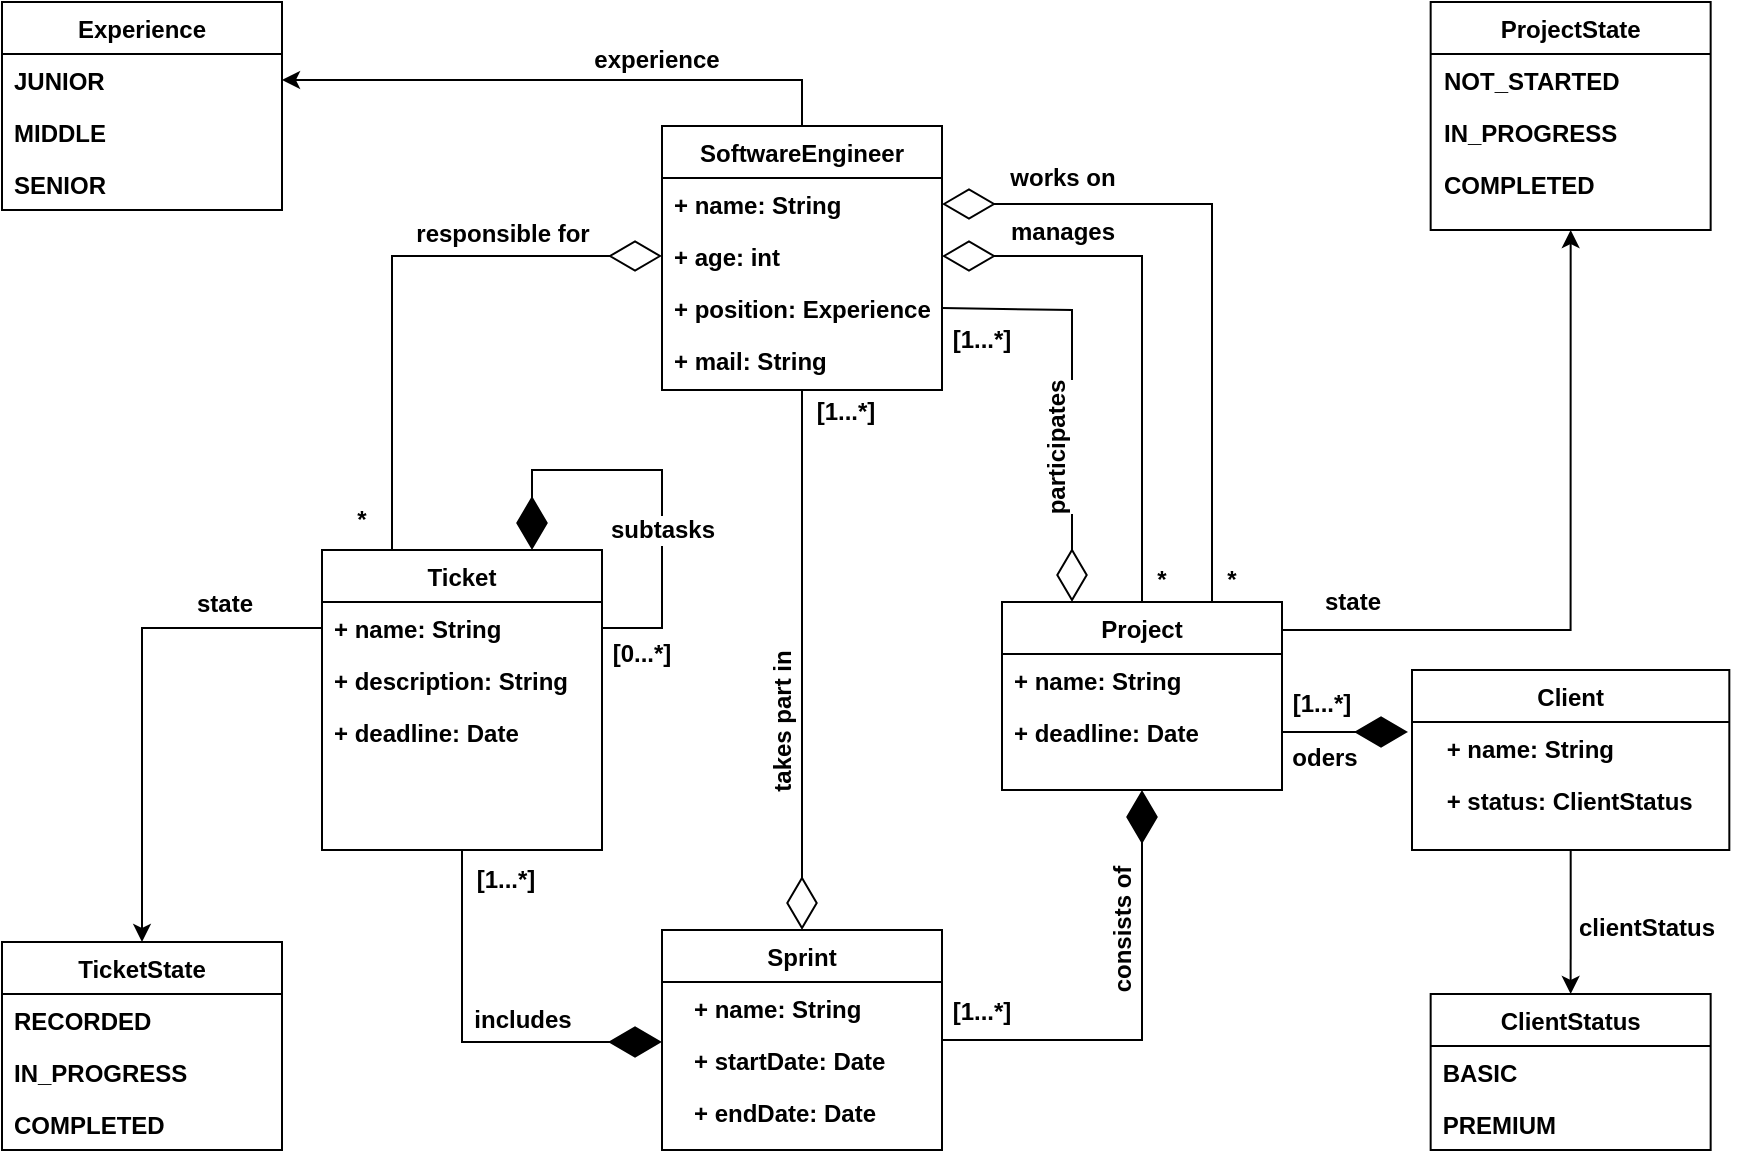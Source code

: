 <mxfile version="20.7.4" type="device"><diagram id="ZMgjUKZN02m_9C2LWV0k" name="Page-1"><mxGraphModel dx="2284" dy="777" grid="1" gridSize="10" guides="1" tooltips="1" connect="1" arrows="1" fold="1" page="1" pageScale="1" pageWidth="850" pageHeight="1100" math="0" shadow="0"><root><mxCell id="0"/><mxCell id="1" parent="0"/><mxCell id="qzNrQBc4EFjXGf2cFist-5" value="Ticket" style="swimlane;fontStyle=1;childLayout=stackLayout;horizontal=1;startSize=26;fillColor=none;horizontalStack=0;resizeParent=1;resizeParentMax=0;resizeLast=0;collapsible=1;marginBottom=0;container=0;" parent="1" vertex="1"><mxGeometry x="140" y="280" width="140" height="150" as="geometry"/></mxCell><mxCell id="qzNrQBc4EFjXGf2cFist-1" value="SoftwareEngineer" style="swimlane;fontStyle=1;childLayout=stackLayout;horizontal=1;startSize=26;fillColor=none;horizontalStack=0;resizeParent=1;resizeParentMax=0;resizeLast=0;collapsible=1;marginBottom=0;container=0;" parent="1" vertex="1"><mxGeometry x="310" y="68" width="140" height="132" as="geometry"/></mxCell><mxCell id="qzNrQBc4EFjXGf2cFist-9" value="Project" style="swimlane;fontStyle=1;childLayout=stackLayout;horizontal=1;startSize=26;fillColor=none;horizontalStack=0;resizeParent=1;resizeParentMax=0;resizeLast=0;collapsible=1;marginBottom=0;container=0;" parent="1" vertex="1"><mxGeometry x="480" y="306" width="140" height="94" as="geometry"/></mxCell><mxCell id="qzNrQBc4EFjXGf2cFist-24" value="" style="endArrow=diamondThin;endFill=1;endSize=24;html=1;rounded=0;exitX=1;exitY=0.5;exitDx=0;exitDy=0;fontStyle=1;entryX=0.5;entryY=1;entryDx=0;entryDy=0;" parent="1" source="bBgbudXwxNmb01mpCVD0-23" target="qzNrQBc4EFjXGf2cFist-9" edge="1"><mxGeometry width="160" relative="1" as="geometry"><mxPoint x="290" y="390" as="sourcePoint"/><mxPoint x="550" y="410" as="targetPoint"/><Array as="points"><mxPoint x="550" y="525"/></Array></mxGeometry></mxCell><mxCell id="qzNrQBc4EFjXGf2cFist-40" value="&lt;b&gt;consists of&lt;/b&gt;" style="edgeLabel;html=1;align=center;verticalAlign=middle;resizable=0;points=[];fontSize=12;rotation=-90;" parent="qzNrQBc4EFjXGf2cFist-24" vertex="1" connectable="0"><mxGeometry x="-0.11" relative="1" as="geometry"><mxPoint x="-10" y="-55" as="offset"/></mxGeometry></mxCell><mxCell id="qzNrQBc4EFjXGf2cFist-26" value="" style="endArrow=diamondThin;endFill=0;endSize=24;html=1;rounded=0;entryX=0;entryY=0.5;entryDx=0;entryDy=0;exitX=0.25;exitY=0;exitDx=0;exitDy=0;" parent="1" source="qzNrQBc4EFjXGf2cFist-5" target="qzNrQBc4EFjXGf2cFist-3" edge="1"><mxGeometry width="160" relative="1" as="geometry"><mxPoint x="340" y="430" as="sourcePoint"/><mxPoint x="500" y="430" as="targetPoint"/><Array as="points"><mxPoint x="175" y="133"/></Array></mxGeometry></mxCell><mxCell id="qzNrQBc4EFjXGf2cFist-42" value="&lt;font style=&quot;font-size: 12px;&quot;&gt;&lt;b&gt;responsible for&lt;/b&gt;&lt;/font&gt;" style="edgeLabel;html=1;align=center;verticalAlign=middle;resizable=0;points=[];fontSize=18;" parent="qzNrQBc4EFjXGf2cFist-26" vertex="1" connectable="0"><mxGeometry x="-0.342" y="-2" relative="1" as="geometry"><mxPoint x="53" y="-67" as="offset"/></mxGeometry></mxCell><mxCell id="qzNrQBc4EFjXGf2cFist-28" value="[1...*]" style="text;html=1;strokeColor=none;fillColor=none;align=center;verticalAlign=middle;whiteSpace=wrap;rounded=0;fontSize=12;fontStyle=1" parent="1" vertex="1"><mxGeometry x="202" y="430" width="60" height="30" as="geometry"/></mxCell><mxCell id="qzNrQBc4EFjXGf2cFist-29" value="&lt;b&gt;[0...*]&lt;/b&gt;" style="text;html=1;strokeColor=none;fillColor=none;align=center;verticalAlign=middle;whiteSpace=wrap;rounded=0;fontSize=12;" parent="1" vertex="1"><mxGeometry x="270" y="317" width="60" height="30" as="geometry"/></mxCell><mxCell id="qzNrQBc4EFjXGf2cFist-30" value="&lt;b&gt;*&lt;/b&gt;" style="text;html=1;strokeColor=none;fillColor=none;align=center;verticalAlign=middle;whiteSpace=wrap;rounded=0;fontSize=12;" parent="1" vertex="1"><mxGeometry x="130" y="250" width="60" height="30" as="geometry"/></mxCell><mxCell id="qzNrQBc4EFjXGf2cFist-34" value="" style="endArrow=diamondThin;endFill=0;endSize=24;html=1;rounded=0;fontSize=12;entryX=1;entryY=0.5;entryDx=0;entryDy=0;exitX=0.5;exitY=0;exitDx=0;exitDy=0;strokeColor=#000000;strokeWidth=1;" parent="1" source="qzNrQBc4EFjXGf2cFist-9" target="qzNrQBc4EFjXGf2cFist-3" edge="1"><mxGeometry width="160" relative="1" as="geometry"><mxPoint x="340" y="430" as="sourcePoint"/><mxPoint x="500" y="430" as="targetPoint"/><Array as="points"><mxPoint x="550" y="133"/></Array></mxGeometry></mxCell><mxCell id="qzNrQBc4EFjXGf2cFist-36" value="&lt;b&gt;&lt;font&gt;manages&lt;/font&gt;&lt;/b&gt;" style="edgeLabel;html=1;align=center;verticalAlign=middle;resizable=0;points=[];fontSize=12;fontColor=#000000;" parent="qzNrQBc4EFjXGf2cFist-34" vertex="1" connectable="0"><mxGeometry x="-0.556" y="3" relative="1" as="geometry"><mxPoint x="-37" y="-125" as="offset"/></mxGeometry></mxCell><mxCell id="qzNrQBc4EFjXGf2cFist-35" value="&lt;font style=&quot;font-size: 12px;&quot;&gt;*&lt;/font&gt;" style="text;html=1;strokeColor=none;fillColor=none;align=center;verticalAlign=middle;whiteSpace=wrap;rounded=0;fontSize=12;fontStyle=1;fontColor=#000000;" parent="1" vertex="1"><mxGeometry x="530" y="280" width="60" height="30" as="geometry"/></mxCell><mxCell id="qzNrQBc4EFjXGf2cFist-37" value="" style="endArrow=diamondThin;endFill=0;endSize=24;html=1;rounded=0;fontSize=12;entryX=0.25;entryY=0;entryDx=0;entryDy=0;exitX=1;exitY=0.5;exitDx=0;exitDy=0;" parent="1" source="qzNrQBc4EFjXGf2cFist-4" target="qzNrQBc4EFjXGf2cFist-9" edge="1"><mxGeometry width="160" relative="1" as="geometry"><mxPoint x="340" y="430" as="sourcePoint"/><mxPoint x="500" y="430" as="targetPoint"/><Array as="points"><mxPoint x="515" y="160"/></Array></mxGeometry></mxCell><mxCell id="qzNrQBc4EFjXGf2cFist-39" value="&lt;b&gt;participates&lt;/b&gt;" style="edgeLabel;html=1;align=center;verticalAlign=middle;resizable=0;points=[];fontSize=12;rotation=-90;" parent="qzNrQBc4EFjXGf2cFist-37" vertex="1" connectable="0"><mxGeometry x="0.224" relative="1" as="geometry"><mxPoint x="-8" y="5" as="offset"/></mxGeometry></mxCell><mxCell id="qzNrQBc4EFjXGf2cFist-38" value="&lt;b&gt;[1...*]&lt;/b&gt;" style="text;html=1;strokeColor=none;fillColor=none;align=center;verticalAlign=middle;whiteSpace=wrap;rounded=0;fontSize=12;" parent="1" vertex="1"><mxGeometry x="440" y="160" width="60" height="30" as="geometry"/></mxCell><mxCell id="qzNrQBc4EFjXGf2cFist-41" value="&lt;font style=&quot;font-size: 12px;&quot;&gt;[1...*]&lt;/font&gt;" style="text;html=1;strokeColor=none;fillColor=none;align=center;verticalAlign=middle;whiteSpace=wrap;rounded=0;fontSize=18;fontStyle=1" parent="1" vertex="1"><mxGeometry x="440" y="494" width="60" height="30" as="geometry"/></mxCell><mxCell id="zBadh2CSAZ9pjznxS3TC-9" value="ProjectState" style="swimlane;fontStyle=1;childLayout=stackLayout;horizontal=1;startSize=26;fillColor=none;horizontalStack=0;resizeParent=1;resizeParentMax=0;resizeLast=0;collapsible=1;marginBottom=0;container=0;" parent="1" vertex="1"><mxGeometry x="694.33" y="6" width="140" height="114" as="geometry"/></mxCell><mxCell id="zBadh2CSAZ9pjznxS3TC-15" style="edgeStyle=orthogonalEdgeStyle;rounded=0;orthogonalLoop=1;jettySize=auto;html=1;exitX=1;exitY=0.5;exitDx=0;exitDy=0;fontSize=14;fontColor=#FF0000;entryX=0.5;entryY=1;entryDx=0;entryDy=0;" parent="1" source="qzNrQBc4EFjXGf2cFist-10" target="zBadh2CSAZ9pjznxS3TC-9" edge="1"><mxGeometry relative="1" as="geometry"><mxPoint x="770" y="160" as="targetPoint"/><Array as="points"><mxPoint x="620" y="320"/><mxPoint x="764" y="320"/></Array></mxGeometry></mxCell><mxCell id="zBadh2CSAZ9pjznxS3TC-16" value="&lt;font color=&quot;#000000&quot; style=&quot;font-size: 12px;&quot;&gt;&lt;b&gt;state&lt;/b&gt;&lt;/font&gt;" style="text;html=1;align=center;verticalAlign=middle;resizable=0;points=[];autosize=1;strokeColor=none;fillColor=none;fontSize=12;fontColor=#FF0000;" parent="1" vertex="1"><mxGeometry x="630" y="291" width="50" height="30" as="geometry"/></mxCell><mxCell id="ITCr3ZUDcbXwQUQ0dTvP-1" value="Experience" style="swimlane;fontStyle=1;childLayout=stackLayout;horizontal=1;startSize=26;fillColor=none;horizontalStack=0;resizeParent=1;resizeParentMax=0;resizeLast=0;collapsible=1;marginBottom=0;" parent="1" vertex="1"><mxGeometry x="-20" y="6" width="140" height="104" as="geometry"/></mxCell><mxCell id="ITCr3ZUDcbXwQUQ0dTvP-2" value="JUNIOR" style="text;strokeColor=none;fillColor=none;align=left;verticalAlign=top;spacingLeft=4;spacingRight=4;overflow=hidden;rotatable=0;points=[[0,0.5],[1,0.5]];portConstraint=eastwest;fontStyle=1" parent="ITCr3ZUDcbXwQUQ0dTvP-1" vertex="1"><mxGeometry y="26" width="140" height="26" as="geometry"/></mxCell><mxCell id="ITCr3ZUDcbXwQUQ0dTvP-3" value="MIDDLE" style="text;strokeColor=none;fillColor=none;align=left;verticalAlign=top;spacingLeft=4;spacingRight=4;overflow=hidden;rotatable=0;points=[[0,0.5],[1,0.5]];portConstraint=eastwest;fontStyle=1" parent="ITCr3ZUDcbXwQUQ0dTvP-1" vertex="1"><mxGeometry y="52" width="140" height="26" as="geometry"/></mxCell><mxCell id="ITCr3ZUDcbXwQUQ0dTvP-4" value="SENIOR" style="text;strokeColor=none;fillColor=none;align=left;verticalAlign=top;spacingLeft=4;spacingRight=4;overflow=hidden;rotatable=0;points=[[0,0.5],[1,0.5]];portConstraint=eastwest;fontStyle=1" parent="ITCr3ZUDcbXwQUQ0dTvP-1" vertex="1"><mxGeometry y="78" width="140" height="26" as="geometry"/></mxCell><mxCell id="bBgbudXwxNmb01mpCVD0-7" value="TicketState" style="swimlane;fontStyle=1;childLayout=stackLayout;horizontal=1;startSize=26;fillColor=none;horizontalStack=0;resizeParent=1;resizeParentMax=0;resizeLast=0;collapsible=1;marginBottom=0;" parent="1" vertex="1"><mxGeometry x="-20" y="476" width="140" height="104" as="geometry"/></mxCell><mxCell id="bBgbudXwxNmb01mpCVD0-8" value="RECORDED" style="text;strokeColor=none;fillColor=none;align=left;verticalAlign=top;spacingLeft=4;spacingRight=4;overflow=hidden;rotatable=0;points=[[0,0.5],[1,0.5]];portConstraint=eastwest;fontStyle=1" parent="bBgbudXwxNmb01mpCVD0-7" vertex="1"><mxGeometry y="26" width="140" height="26" as="geometry"/></mxCell><mxCell id="bBgbudXwxNmb01mpCVD0-9" value="IN_PROGRESS" style="text;strokeColor=none;fillColor=none;align=left;verticalAlign=top;spacingLeft=4;spacingRight=4;overflow=hidden;rotatable=0;points=[[0,0.5],[1,0.5]];portConstraint=eastwest;fontStyle=1" parent="bBgbudXwxNmb01mpCVD0-7" vertex="1"><mxGeometry y="52" width="140" height="26" as="geometry"/></mxCell><mxCell id="bBgbudXwxNmb01mpCVD0-10" value="COMPLETED" style="text;strokeColor=none;fillColor=none;align=left;verticalAlign=top;spacingLeft=4;spacingRight=4;overflow=hidden;rotatable=0;points=[[0,0.5],[1,0.5]];portConstraint=eastwest;fontStyle=1" parent="bBgbudXwxNmb01mpCVD0-7" vertex="1"><mxGeometry y="78" width="140" height="26" as="geometry"/></mxCell><mxCell id="bBgbudXwxNmb01mpCVD0-12" value="" style="group" parent="1" vertex="1" connectable="0"><mxGeometry x="262" y="20" width="90" height="30" as="geometry"/></mxCell><mxCell id="ITCr3ZUDcbXwQUQ0dTvP-6" style="edgeStyle=orthogonalEdgeStyle;rounded=0;orthogonalLoop=1;jettySize=auto;html=1;exitX=0.5;exitY=0;exitDx=0;exitDy=0;entryX=1;entryY=0.5;entryDx=0;entryDy=0;strokeColor=#000000;strokeWidth=1;fontColor=#FF0000;" parent="bBgbudXwxNmb01mpCVD0-12" source="qzNrQBc4EFjXGf2cFist-1" target="ITCr3ZUDcbXwQUQ0dTvP-2" edge="1"><mxGeometry relative="1" as="geometry"/></mxCell><mxCell id="ITCr3ZUDcbXwQUQ0dTvP-8" value="&lt;font color=&quot;#000000&quot;&gt;&lt;b&gt;experience&lt;/b&gt;&lt;/font&gt;" style="text;html=1;align=center;verticalAlign=middle;resizable=0;points=[];autosize=1;strokeColor=none;fillColor=none;fontSize=12;fontColor=#FF0000;" parent="bBgbudXwxNmb01mpCVD0-12" vertex="1"><mxGeometry width="90" height="30" as="geometry"/></mxCell><mxCell id="bBgbudXwxNmb01mpCVD0-17" style="edgeStyle=orthogonalEdgeStyle;rounded=0;orthogonalLoop=1;jettySize=auto;html=1;exitX=0;exitY=0.5;exitDx=0;exitDy=0;entryX=0.5;entryY=0;entryDx=0;entryDy=0;strokeColor=#000000;strokeWidth=1;fontColor=#FF0000;" parent="1" source="qzNrQBc4EFjXGf2cFist-6" target="bBgbudXwxNmb01mpCVD0-7" edge="1"><mxGeometry relative="1" as="geometry"><mxPoint x="380" y="535" as="sourcePoint"/><mxPoint x="150" y="470" as="targetPoint"/></mxGeometry></mxCell><mxCell id="bBgbudXwxNmb01mpCVD0-19" value="&lt;b&gt;&lt;font&gt;state&lt;/font&gt;&lt;/b&gt;" style="edgeLabel;html=1;align=center;verticalAlign=middle;resizable=0;points=[];fontSize=12;fontColor=#000000;" parent="1" vertex="1" connectable="0"><mxGeometry x="90" y="306" as="geometry"><mxPoint x="1" y="1" as="offset"/></mxGeometry></mxCell><mxCell id="qzNrQBc4EFjXGf2cFist-6" value="+ name: String" style="text;strokeColor=none;fillColor=none;align=left;verticalAlign=top;spacingLeft=4;spacingRight=4;overflow=hidden;rotatable=0;points=[[0,0.5],[1,0.5]];portConstraint=eastwest;fontStyle=1;container=0;" parent="1" vertex="1"><mxGeometry x="140" y="306" width="140" height="26" as="geometry"/></mxCell><mxCell id="qzNrQBc4EFjXGf2cFist-7" value="+ description: String" style="text;strokeColor=none;fillColor=none;align=left;verticalAlign=top;spacingLeft=4;spacingRight=4;overflow=hidden;rotatable=0;points=[[0,0.5],[1,0.5]];portConstraint=eastwest;fontStyle=1;container=0;" parent="1" vertex="1"><mxGeometry x="140" y="332" width="140" height="26" as="geometry"/></mxCell><mxCell id="qzNrQBc4EFjXGf2cFist-25" value="" style="endArrow=diamondThin;endFill=1;endSize=24;html=1;rounded=0;entryX=0.75;entryY=0;entryDx=0;entryDy=0;exitX=1;exitY=0.5;exitDx=0;exitDy=0;edgeStyle=orthogonalEdgeStyle;" parent="1" source="qzNrQBc4EFjXGf2cFist-6" target="qzNrQBc4EFjXGf2cFist-5" edge="1"><mxGeometry width="160" relative="1" as="geometry"><mxPoint x="70" y="250" as="sourcePoint"/><mxPoint x="230" y="250" as="targetPoint"/><Array as="points"><mxPoint x="310" y="319"/><mxPoint x="310" y="240"/><mxPoint x="245" y="240"/></Array></mxGeometry></mxCell><mxCell id="qzNrQBc4EFjXGf2cFist-27" value="&lt;font style=&quot;font-size: 12px;&quot;&gt;subtasks&lt;/font&gt;" style="edgeLabel;html=1;align=center;verticalAlign=middle;resizable=0;points=[];fontStyle=1" parent="qzNrQBc4EFjXGf2cFist-25" vertex="1" connectable="0"><mxGeometry x="0.159" y="-2" relative="1" as="geometry"><mxPoint x="15" y="32" as="offset"/></mxGeometry></mxCell><mxCell id="bBgbudXwxNmb01mpCVD0-20" value="+ deadline: Date" style="text;strokeColor=none;fillColor=none;align=left;verticalAlign=top;spacingLeft=4;spacingRight=4;overflow=hidden;rotatable=0;points=[[0,0.5],[1,0.5]];portConstraint=eastwest;fontStyle=1;container=0;" parent="1" vertex="1"><mxGeometry x="140" y="358" width="140" height="26" as="geometry"/></mxCell><mxCell id="qzNrQBc4EFjXGf2cFist-2" value="+ name: String" style="text;strokeColor=none;fillColor=none;align=left;verticalAlign=top;spacingLeft=4;spacingRight=4;overflow=hidden;rotatable=0;points=[[0,0.5],[1,0.5]];portConstraint=eastwest;fontStyle=1;container=0;" parent="1" vertex="1"><mxGeometry x="310" y="94" width="140" height="26" as="geometry"/></mxCell><mxCell id="qzNrQBc4EFjXGf2cFist-3" value="+ age: int" style="text;strokeColor=none;fillColor=none;align=left;verticalAlign=top;spacingLeft=4;spacingRight=4;overflow=hidden;rotatable=0;points=[[0,0.5],[1,0.5]];portConstraint=eastwest;fontStyle=1;container=0;" parent="1" vertex="1"><mxGeometry x="310" y="120" width="140" height="26" as="geometry"/></mxCell><mxCell id="qzNrQBc4EFjXGf2cFist-4" value="+ position: Experience" style="text;strokeColor=none;fillColor=none;align=left;verticalAlign=top;spacingLeft=4;spacingRight=4;overflow=hidden;rotatable=0;points=[[0,0.5],[1,0.5]];portConstraint=eastwest;fontStyle=1;container=0;" parent="1" vertex="1"><mxGeometry x="310" y="146" width="140" height="26" as="geometry"/></mxCell><mxCell id="bBgbudXwxNmb01mpCVD0-21" value="+ mail: String" style="text;strokeColor=none;fillColor=none;align=left;verticalAlign=top;spacingLeft=4;spacingRight=4;overflow=hidden;rotatable=0;points=[[0,0.5],[1,0.5]];portConstraint=eastwest;fontStyle=1;container=0;" parent="1" vertex="1"><mxGeometry x="310" y="172" width="140" height="26" as="geometry"/></mxCell><mxCell id="qzNrQBc4EFjXGf2cFist-10" value="+ name: String" style="text;strokeColor=none;fillColor=none;align=left;verticalAlign=top;spacingLeft=4;spacingRight=4;overflow=hidden;rotatable=0;points=[[0,0.5],[1,0.5]];portConstraint=eastwest;fontStyle=1;container=0;" parent="1" vertex="1"><mxGeometry x="480" y="332" width="140" height="26" as="geometry"/></mxCell><mxCell id="qzNrQBc4EFjXGf2cFist-12" value="+ deadline: Date" style="text;strokeColor=none;fillColor=none;align=left;verticalAlign=top;spacingLeft=4;spacingRight=4;overflow=hidden;rotatable=0;points=[[0,0.5],[1,0.5]];portConstraint=eastwest;fontStyle=1;container=0;" parent="1" vertex="1"><mxGeometry x="480" y="358" width="140" height="26" as="geometry"/></mxCell><mxCell id="bBgbudXwxNmb01mpCVD0-32" value="" style="endArrow=diamondThin;endFill=1;endSize=24;html=1;rounded=0;exitX=0.5;exitY=1;exitDx=0;exitDy=0;fontStyle=1;" parent="1" source="qzNrQBc4EFjXGf2cFist-5" edge="1"><mxGeometry width="160" relative="1" as="geometry"><mxPoint x="116" y="613" as="sourcePoint"/><mxPoint x="310" y="526" as="targetPoint"/><Array as="points"><mxPoint x="210" y="526"/></Array></mxGeometry></mxCell><mxCell id="bBgbudXwxNmb01mpCVD0-33" value="&lt;b&gt;includes&lt;/b&gt;" style="edgeLabel;html=1;align=center;verticalAlign=middle;resizable=0;points=[];fontSize=12;" parent="bBgbudXwxNmb01mpCVD0-32" vertex="1" connectable="0"><mxGeometry x="-0.11" relative="1" as="geometry"><mxPoint x="30" y="-2" as="offset"/></mxGeometry></mxCell><mxCell id="bBgbudXwxNmb01mpCVD0-34" value="" style="endArrow=diamondThin;endFill=0;endSize=24;html=1;rounded=0;fontSize=12;entryX=0.5;entryY=0;entryDx=0;entryDy=0;exitX=0.5;exitY=1;exitDx=0;exitDy=0;" parent="1" source="qzNrQBc4EFjXGf2cFist-1" target="bBgbudXwxNmb01mpCVD0-23" edge="1"><mxGeometry width="160" relative="1" as="geometry"><mxPoint x="340" y="263" as="sourcePoint"/><mxPoint x="405" y="436" as="targetPoint"/><Array as="points"/></mxGeometry></mxCell><mxCell id="bBgbudXwxNmb01mpCVD0-35" value="&lt;b style=&quot;font-size: 12px;&quot;&gt;takes part in&lt;/b&gt;" style="edgeLabel;html=1;align=center;verticalAlign=middle;resizable=0;points=[];fontSize=12;rotation=-90;" parent="bBgbudXwxNmb01mpCVD0-34" vertex="1" connectable="0"><mxGeometry x="0.224" relative="1" as="geometry"><mxPoint x="-10" y="1" as="offset"/></mxGeometry></mxCell><mxCell id="bBgbudXwxNmb01mpCVD0-36" value="&lt;font style=&quot;font-size: 12px;&quot;&gt;[1...*]&lt;/font&gt;" style="text;html=1;strokeColor=none;fillColor=none;align=center;verticalAlign=middle;whiteSpace=wrap;rounded=0;fontSize=18;fontStyle=1" parent="1" vertex="1"><mxGeometry x="372" y="194" width="60" height="30" as="geometry"/></mxCell><mxCell id="bBgbudXwxNmb01mpCVD0-39" value="" style="group" parent="1" vertex="1" connectable="0"><mxGeometry x="310" y="470" width="150" height="110" as="geometry"/></mxCell><mxCell id="bBgbudXwxNmb01mpCVD0-23" value="Sprint" style="swimlane;fontStyle=1;childLayout=stackLayout;horizontal=1;startSize=26;fillColor=none;horizontalStack=0;resizeParent=1;resizeParentMax=0;resizeLast=0;collapsible=1;marginBottom=0;container=0;" parent="bBgbudXwxNmb01mpCVD0-39" vertex="1"><mxGeometry width="140" height="110" as="geometry"/></mxCell><mxCell id="bBgbudXwxNmb01mpCVD0-24" value="+ name: String" style="text;strokeColor=none;fillColor=none;align=left;verticalAlign=top;spacingLeft=4;spacingRight=4;overflow=hidden;rotatable=0;points=[[0,0.5],[1,0.5]];portConstraint=eastwest;fontStyle=1;container=0;" parent="bBgbudXwxNmb01mpCVD0-39" vertex="1"><mxGeometry x="10" y="26" width="140" height="26" as="geometry"/></mxCell><mxCell id="bBgbudXwxNmb01mpCVD0-25" value="+ startDate: Date" style="text;strokeColor=none;fillColor=none;align=left;verticalAlign=top;spacingLeft=4;spacingRight=4;overflow=hidden;rotatable=0;points=[[0,0.5],[1,0.5]];portConstraint=eastwest;fontStyle=1;container=0;" parent="bBgbudXwxNmb01mpCVD0-39" vertex="1"><mxGeometry x="10" y="52" width="140" height="26" as="geometry"/></mxCell><mxCell id="bBgbudXwxNmb01mpCVD0-26" value="+ endDate: Date" style="text;strokeColor=none;fillColor=none;align=left;verticalAlign=top;spacingLeft=4;spacingRight=4;overflow=hidden;rotatable=0;points=[[0,0.5],[1,0.5]];portConstraint=eastwest;fontStyle=1;container=0;" parent="bBgbudXwxNmb01mpCVD0-39" vertex="1"><mxGeometry x="10" y="78" width="140" height="26" as="geometry"/></mxCell><mxCell id="bBgbudXwxNmb01mpCVD0-40" value="" style="group" parent="1" vertex="1" connectable="0"><mxGeometry x="685" y="340" width="170" height="110" as="geometry"/></mxCell><mxCell id="bBgbudXwxNmb01mpCVD0-41" value="Client" style="swimlane;fontStyle=1;childLayout=stackLayout;horizontal=1;startSize=26;fillColor=none;horizontalStack=0;resizeParent=1;resizeParentMax=0;resizeLast=0;collapsible=1;marginBottom=0;container=0;" parent="bBgbudXwxNmb01mpCVD0-40" vertex="1"><mxGeometry width="158.667" height="90" as="geometry"/></mxCell><mxCell id="bBgbudXwxNmb01mpCVD0-42" value="+ name: String" style="text;strokeColor=none;fillColor=none;align=left;verticalAlign=top;spacingLeft=4;spacingRight=4;overflow=hidden;rotatable=0;points=[[0,0.5],[1,0.5]];portConstraint=eastwest;fontStyle=1;container=0;" parent="bBgbudXwxNmb01mpCVD0-40" vertex="1"><mxGeometry x="11.333" y="26" width="158.667" height="26" as="geometry"/></mxCell><mxCell id="bBgbudXwxNmb01mpCVD0-43" value="+ status: ClientStatus" style="text;strokeColor=none;fillColor=none;align=left;verticalAlign=top;spacingLeft=4;spacingRight=4;overflow=hidden;rotatable=0;points=[[0,0.5],[1,0.5]];portConstraint=eastwest;fontStyle=1;container=0;" parent="bBgbudXwxNmb01mpCVD0-40" vertex="1"><mxGeometry x="11.333" y="52" width="158.667" height="26" as="geometry"/></mxCell><mxCell id="bBgbudXwxNmb01mpCVD0-49" value="&lt;font style=&quot;font-size: 12px;&quot;&gt;[1...*]&lt;/font&gt;" style="text;html=1;strokeColor=none;fillColor=none;align=center;verticalAlign=middle;whiteSpace=wrap;rounded=0;fontSize=18;fontStyle=1" parent="1" vertex="1"><mxGeometry x="610" y="340" width="60" height="30" as="geometry"/></mxCell><mxCell id="bBgbudXwxNmb01mpCVD0-50" value="ClientStatus" style="swimlane;fontStyle=1;childLayout=stackLayout;horizontal=1;startSize=26;fillColor=none;horizontalStack=0;resizeParent=1;resizeParentMax=0;resizeLast=0;collapsible=1;marginBottom=0;" parent="1" vertex="1"><mxGeometry x="694.33" y="502" width="140" height="78" as="geometry"/></mxCell><mxCell id="bBgbudXwxNmb01mpCVD0-51" value="BASIC" style="text;strokeColor=none;fillColor=none;align=left;verticalAlign=top;spacingLeft=4;spacingRight=4;overflow=hidden;rotatable=0;points=[[0,0.5],[1,0.5]];portConstraint=eastwest;fontStyle=1" parent="bBgbudXwxNmb01mpCVD0-50" vertex="1"><mxGeometry y="26" width="140" height="26" as="geometry"/></mxCell><mxCell id="bBgbudXwxNmb01mpCVD0-52" value="PREMIUM" style="text;strokeColor=none;fillColor=none;align=left;verticalAlign=top;spacingLeft=4;spacingRight=4;overflow=hidden;rotatable=0;points=[[0,0.5],[1,0.5]];portConstraint=eastwest;fontStyle=1" parent="bBgbudXwxNmb01mpCVD0-50" vertex="1"><mxGeometry y="52" width="140" height="26" as="geometry"/></mxCell><mxCell id="bBgbudXwxNmb01mpCVD0-54" style="edgeStyle=orthogonalEdgeStyle;rounded=0;orthogonalLoop=1;jettySize=auto;html=1;exitX=0.5;exitY=1;exitDx=0;exitDy=0;entryX=0.5;entryY=0;entryDx=0;entryDy=0;strokeColor=#000000;strokeWidth=1;fontColor=#FF0000;" parent="1" source="bBgbudXwxNmb01mpCVD0-41" target="bBgbudXwxNmb01mpCVD0-50" edge="1"><mxGeometry relative="1" as="geometry"><mxPoint x="150" y="329" as="sourcePoint"/><mxPoint x="30" y="410" as="targetPoint"/></mxGeometry></mxCell><mxCell id="bBgbudXwxNmb01mpCVD0-55" value="&lt;b&gt;clientStatus&lt;/b&gt;" style="edgeLabel;html=1;align=center;verticalAlign=middle;resizable=0;points=[];fontSize=12;" parent="1" vertex="1" connectable="0"><mxGeometry x="802" y="469" as="geometry"/></mxCell><mxCell id="zBadh2CSAZ9pjznxS3TC-10" value="NOT_STARTED" style="text;strokeColor=none;fillColor=none;align=left;verticalAlign=top;spacingLeft=4;spacingRight=4;overflow=hidden;rotatable=0;points=[[0,0.5],[1,0.5]];portConstraint=eastwest;fontStyle=1;container=0;" parent="1" vertex="1"><mxGeometry x="695" y="32" width="140" height="26" as="geometry"/></mxCell><mxCell id="zBadh2CSAZ9pjznxS3TC-11" value="IN_PROGRESS" style="text;strokeColor=none;fillColor=none;align=left;verticalAlign=top;spacingLeft=4;spacingRight=4;overflow=hidden;rotatable=0;points=[[0,0.5],[1,0.5]];portConstraint=eastwest;fontStyle=1;container=0;" parent="1" vertex="1"><mxGeometry x="695" y="58" width="140" height="26" as="geometry"/></mxCell><mxCell id="zBadh2CSAZ9pjznxS3TC-12" value="COMPLETED" style="text;strokeColor=none;fillColor=none;align=left;verticalAlign=top;spacingLeft=4;spacingRight=4;overflow=hidden;rotatable=0;points=[[0,0.5],[1,0.5]];portConstraint=eastwest;fontStyle=1;container=0;" parent="1" vertex="1"><mxGeometry x="695" y="84" width="140" height="26" as="geometry"/></mxCell><mxCell id="bBgbudXwxNmb01mpCVD0-56" value="" style="endArrow=diamondThin;endFill=1;endSize=24;html=1;rounded=0;exitX=1;exitY=0.5;exitDx=0;exitDy=0;fontStyle=1;" parent="1" source="qzNrQBc4EFjXGf2cFist-12" edge="1"><mxGeometry width="160" relative="1" as="geometry"><mxPoint x="540.0" y="555" as="sourcePoint"/><mxPoint x="683" y="371" as="targetPoint"/><Array as="points"/></mxGeometry></mxCell><mxCell id="bBgbudXwxNmb01mpCVD0-57" value="&lt;b&gt;oders&lt;/b&gt;" style="edgeLabel;html=1;align=center;verticalAlign=middle;resizable=0;points=[];fontSize=12;" parent="bBgbudXwxNmb01mpCVD0-56" vertex="1" connectable="0"><mxGeometry x="-0.11" relative="1" as="geometry"><mxPoint x="-7" y="13" as="offset"/></mxGeometry></mxCell><mxCell id="opo2E1kZBouCxQQdjipv-1" value="" style="endArrow=diamondThin;endFill=0;endSize=24;html=1;rounded=0;fontSize=12;entryX=1;entryY=0.5;entryDx=0;entryDy=0;strokeColor=#000000;strokeWidth=1;exitX=0.75;exitY=0;exitDx=0;exitDy=0;" edge="1" parent="1" source="qzNrQBc4EFjXGf2cFist-9" target="qzNrQBc4EFjXGf2cFist-2"><mxGeometry width="160" relative="1" as="geometry"><mxPoint x="590" y="260" as="sourcePoint"/><mxPoint x="450" y="81" as="targetPoint"/><Array as="points"><mxPoint x="585" y="107"/></Array></mxGeometry></mxCell><mxCell id="opo2E1kZBouCxQQdjipv-2" value="&lt;b&gt;&lt;font&gt;works on&lt;/font&gt;&lt;/b&gt;" style="edgeLabel;html=1;align=center;verticalAlign=middle;resizable=0;points=[];fontSize=12;fontColor=#000000;" vertex="1" connectable="0" parent="opo2E1kZBouCxQQdjipv-1"><mxGeometry x="-0.556" y="3" relative="1" as="geometry"><mxPoint x="-72" y="-138" as="offset"/></mxGeometry></mxCell><mxCell id="opo2E1kZBouCxQQdjipv-4" value="&lt;font style=&quot;font-size: 12px;&quot;&gt;*&lt;/font&gt;" style="text;html=1;strokeColor=none;fillColor=none;align=center;verticalAlign=middle;whiteSpace=wrap;rounded=0;fontSize=12;fontStyle=1;fontColor=#000000;" vertex="1" parent="1"><mxGeometry x="565" y="280" width="60" height="30" as="geometry"/></mxCell></root></mxGraphModel></diagram></mxfile>